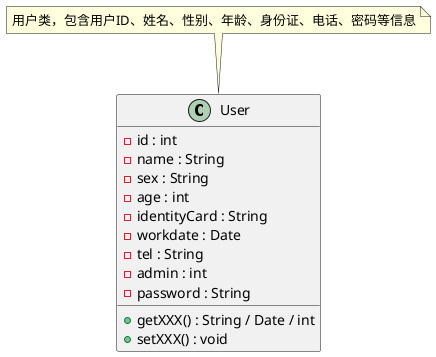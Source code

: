 @startuml User
 
class User {
	-id : int
	-name : String
	-sex : String
	-age : int
	-identityCard : String
	-workdate : Date
	-tel : String
	-admin : int
	-password : String

    +getXXX() : String / Date / int
    +setXXX() : void
}  
 
note "用户类，包含用户ID、姓名、性别、年龄、身份证、电话、密码等信息" as N0
N0 .. User
@enduml
